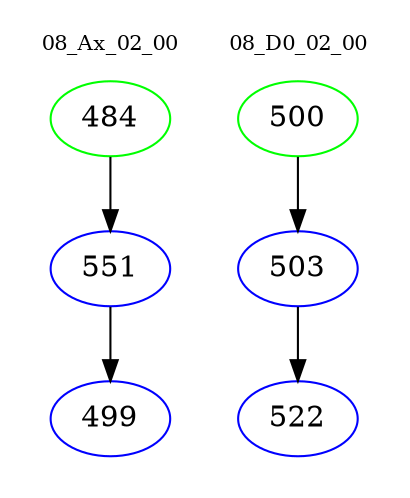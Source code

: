 digraph{
subgraph cluster_0 {
color = white
label = "08_Ax_02_00";
fontsize=10;
T0_484 [label="484", color="green"]
T0_484 -> T0_551 [color="black"]
T0_551 [label="551", color="blue"]
T0_551 -> T0_499 [color="black"]
T0_499 [label="499", color="blue"]
}
subgraph cluster_1 {
color = white
label = "08_D0_02_00";
fontsize=10;
T1_500 [label="500", color="green"]
T1_500 -> T1_503 [color="black"]
T1_503 [label="503", color="blue"]
T1_503 -> T1_522 [color="black"]
T1_522 [label="522", color="blue"]
}
}
